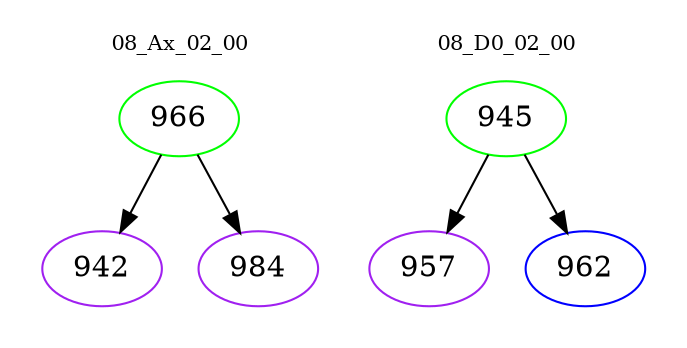 digraph{
subgraph cluster_0 {
color = white
label = "08_Ax_02_00";
fontsize=10;
T0_966 [label="966", color="green"]
T0_966 -> T0_942 [color="black"]
T0_942 [label="942", color="purple"]
T0_966 -> T0_984 [color="black"]
T0_984 [label="984", color="purple"]
}
subgraph cluster_1 {
color = white
label = "08_D0_02_00";
fontsize=10;
T1_945 [label="945", color="green"]
T1_945 -> T1_957 [color="black"]
T1_957 [label="957", color="purple"]
T1_945 -> T1_962 [color="black"]
T1_962 [label="962", color="blue"]
}
}
